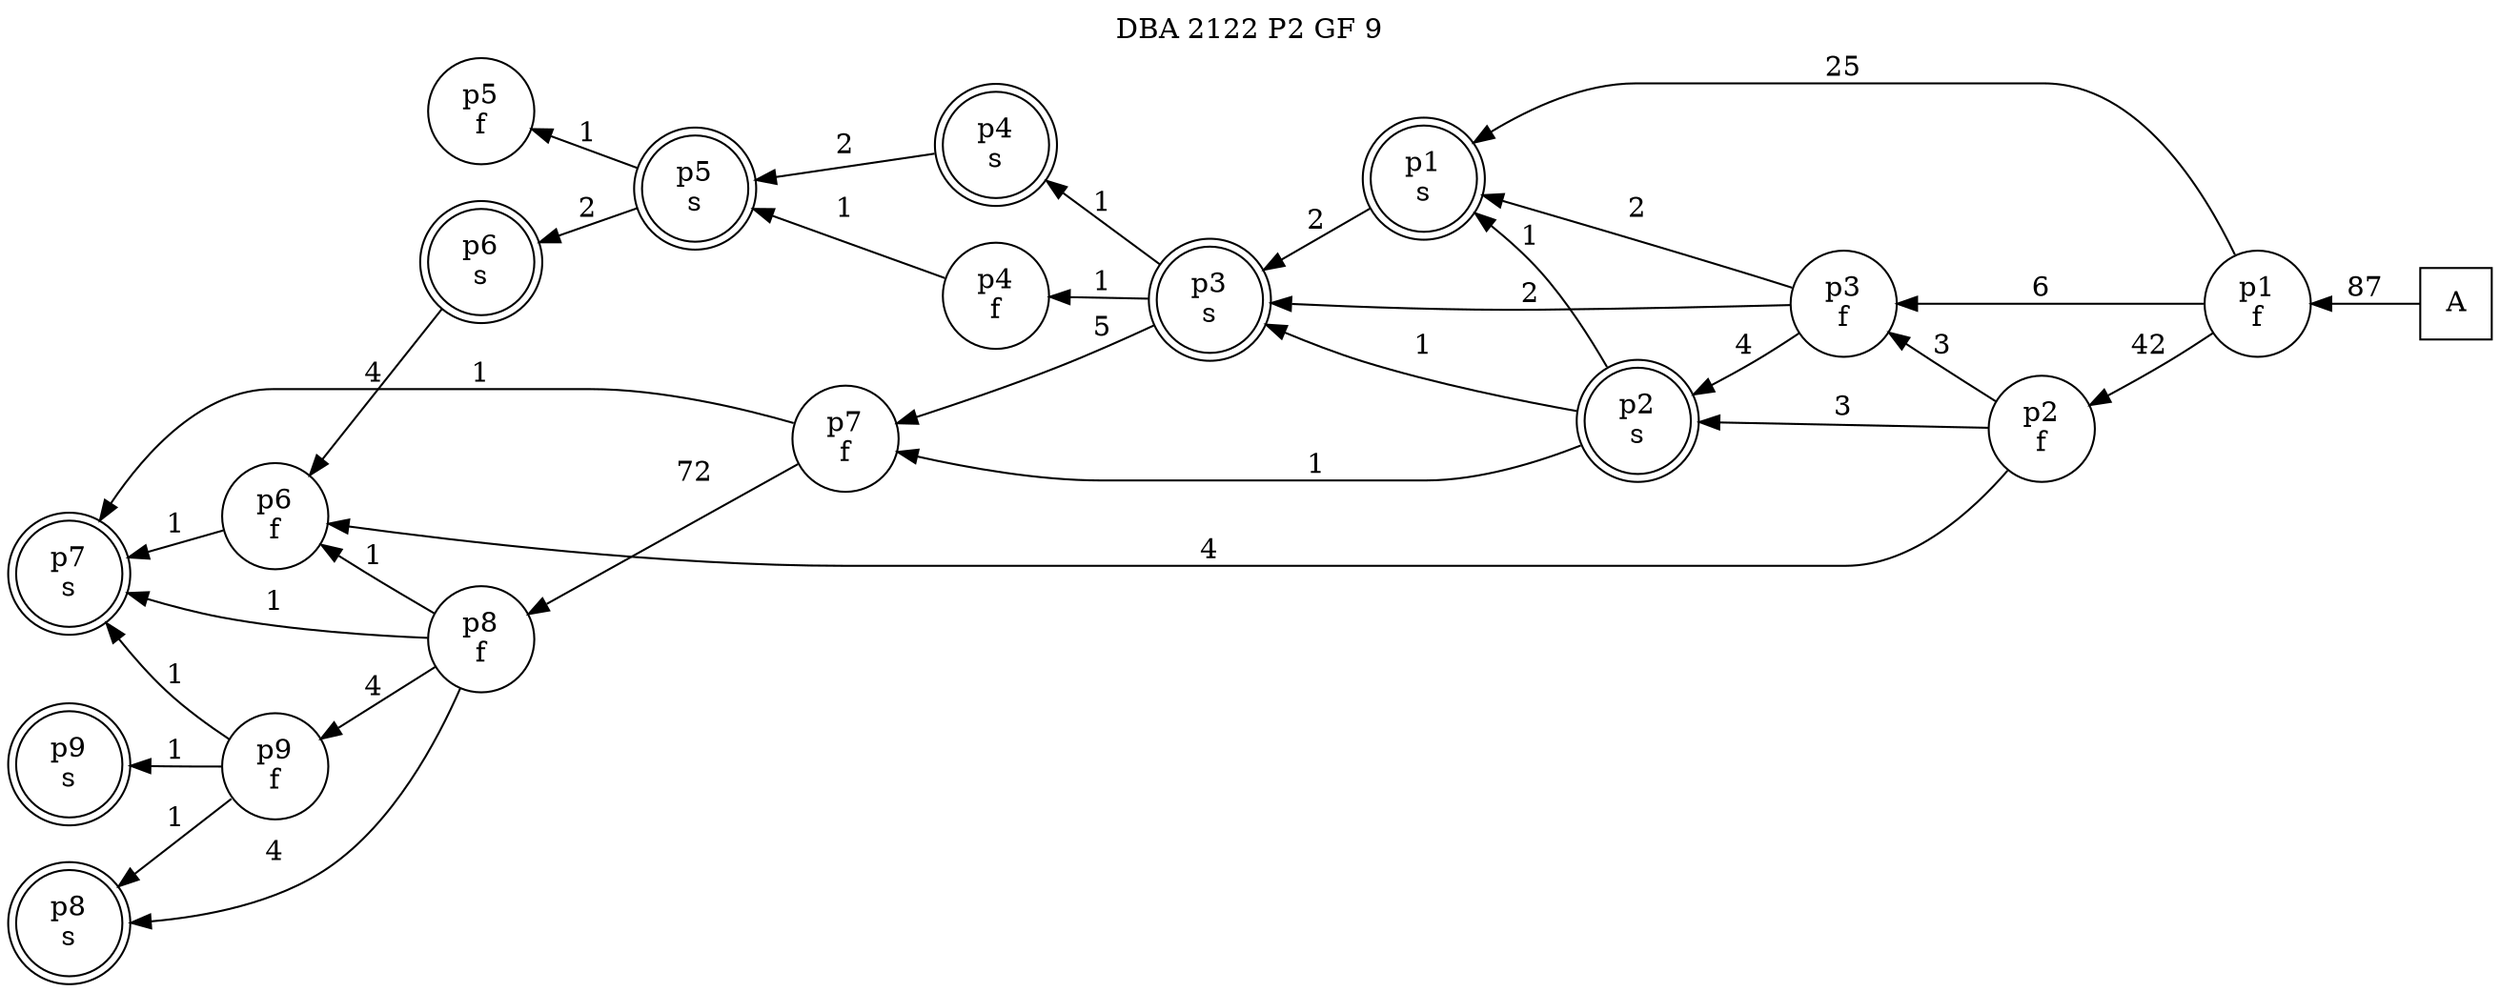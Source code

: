 digraph DBA_2122_P2_GF_9_GOOD {
labelloc="tl"
label= " DBA 2122 P2 GF 9 "
rankdir="RL";
"A" [shape="square" label="A"]
"p1_f" [shape="circle" label="p1
f"]
"p1_s" [shape="doublecircle" label="p1
s"]
"p2_f" [shape="circle" label="p2
f"]
"p3_f" [shape="circle" label="p3
f"]
"p3_s" [shape="doublecircle" label="p3
s"]
"p2_s" [shape="doublecircle" label="p2
s"]
"p4_s" [shape="doublecircle" label="p4
s"]
"p5_s" [shape="doublecircle" label="p5
s"]
"p7_f" [shape="circle" label="p7
f"]
"p4_f" [shape="circle" label="p4
f"]
"p5_f" [shape="circle" label="p5
f"]
"p6_s" [shape="doublecircle" label="p6
s"]
"p6_f" [shape="circle" label="p6
f"]
"p7_s" [shape="doublecircle" label="p7
s"]
"p8_f" [shape="circle" label="p8
f"]
"p8_s" [shape="doublecircle" label="p8
s"]
"p9_f" [shape="circle" label="p9
f"]
"p9_s" [shape="doublecircle" label="p9
s"]
"A" -> "p1_f" [ label=87]
"p1_f" -> "p1_s" [ label=25]
"p1_f" -> "p2_f" [ label=42]
"p1_f" -> "p3_f" [ label=6]
"p1_s" -> "p3_s" [ label=2]
"p2_f" -> "p3_f" [ label=3]
"p2_f" -> "p2_s" [ label=3]
"p2_f" -> "p6_f" [ label=4]
"p3_f" -> "p1_s" [ label=2]
"p3_f" -> "p3_s" [ label=2]
"p3_f" -> "p2_s" [ label=4]
"p3_s" -> "p4_s" [ label=1]
"p3_s" -> "p7_f" [ label=5]
"p3_s" -> "p4_f" [ label=1]
"p2_s" -> "p1_s" [ label=1]
"p2_s" -> "p3_s" [ label=1]
"p2_s" -> "p7_f" [ label=1]
"p4_s" -> "p5_s" [ label=2]
"p5_s" -> "p5_f" [ label=1]
"p5_s" -> "p6_s" [ label=2]
"p7_f" -> "p7_s" [ label=1]
"p7_f" -> "p8_f" [ label=72]
"p4_f" -> "p5_s" [ label=1]
"p6_s" -> "p6_f" [ label=4]
"p6_f" -> "p7_s" [ label=1]
"p8_f" -> "p6_f" [ label=1]
"p8_f" -> "p7_s" [ label=1]
"p8_f" -> "p8_s" [ label=4]
"p8_f" -> "p9_f" [ label=4]
"p9_f" -> "p7_s" [ label=1]
"p9_f" -> "p8_s" [ label=1]
"p9_f" -> "p9_s" [ label=1]
}
